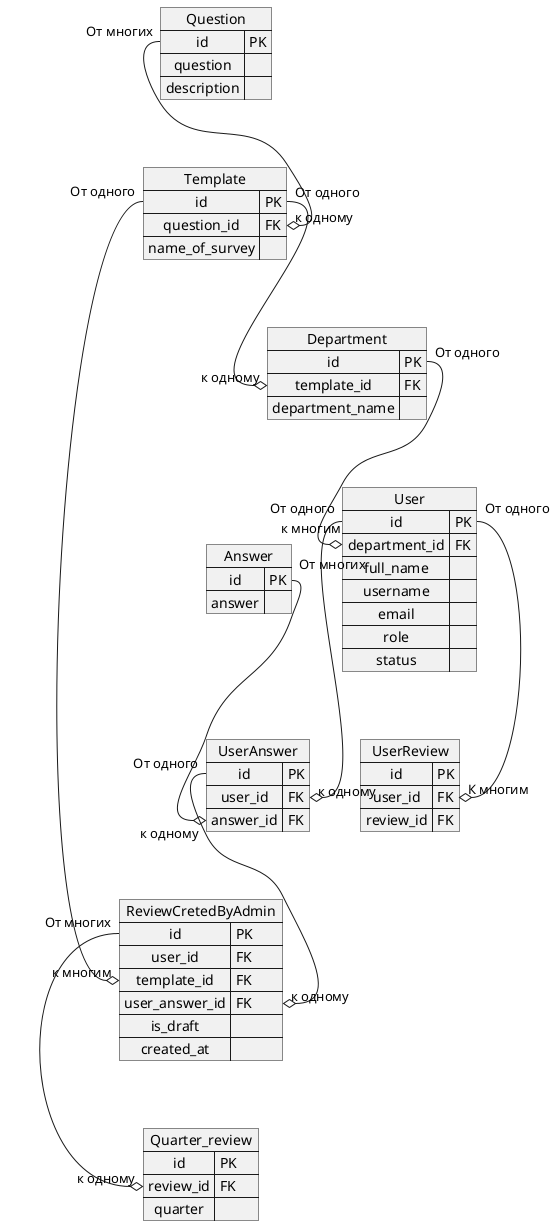 @startuml


map Template {
    id => PK
    question_id => FK
    name_of_survey =>
}

map Question {
    id => PK
    question =>
    description =>
}

map User {
    id => PK
    department_id => FK
    full_name => 
    username =>
    email =>
    role =>
    status =>
}

map Answer{
    id => PK
    answer =>
}

map ReviewCretedByAdmin {
    id => PK
    user_id => FK
    template_id => FK
    user_answer_id => FK
    is_draft =>
    created_at =>
}

map Quarter_review {
    id => PK
    review_id => FK
    quarter =>
}

map UserReview {
    id => PK
    user_id => FK
    review_id => FK
}

map UserAnswer {
    id => PK
    user_id => FK
    answer_id => FK

}

map Department {
    id => PK
    template_id => FK
    department_name =>
}

User::id "От одного" --o "К многим" UserReview::user_id
User::id "От одного" --o "к одному" UserAnswer::user_id
Department::id "От одного" --o "к многим" User::department_id
Template::id "От одного" --o "к одному" Department::template_id
Template::id "От одного" --o "к многим" ReviewCretedByAdmin::template_id
Question::id "От многих" --o "к одному" Template::question_id
Answer::id "От многих" --o "к одному" UserAnswer::answer_id
UserAnswer::id "От одного" --o "к одному" ReviewCretedByAdmin::user_answer_id
ReviewCretedByAdmin::id "От многих" --o "к одному" Quarter_review::review_id



@enduml